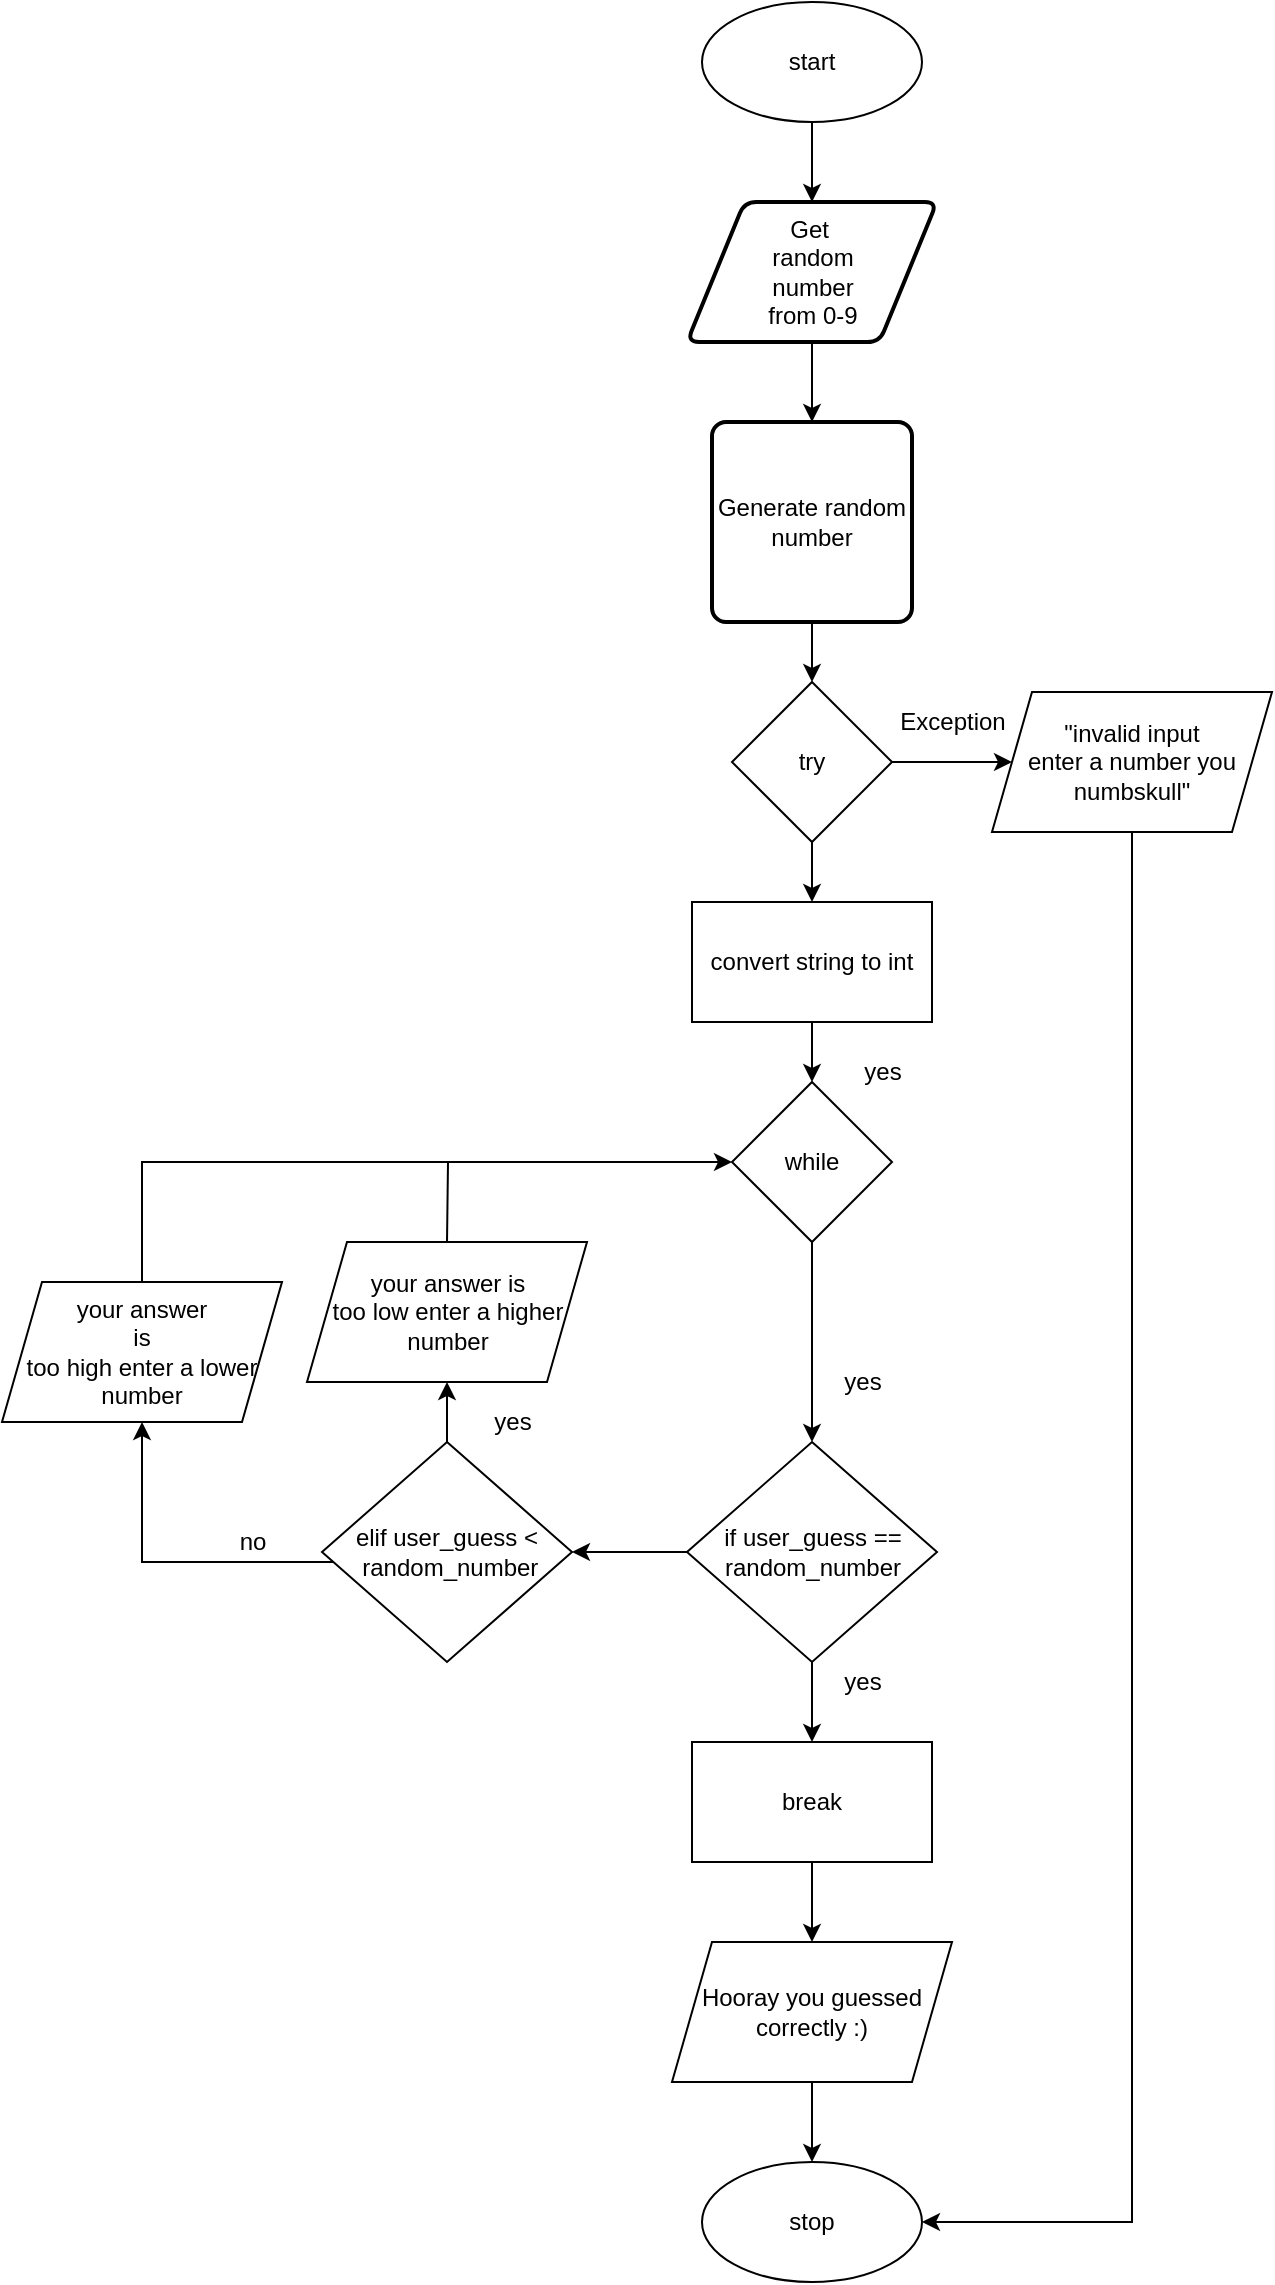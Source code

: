 <mxfile>
    <diagram id="yFI5scYze3rsPK25j4mZ" name="flowchart">
        <mxGraphModel dx="1261" dy="381" grid="1" gridSize="10" guides="1" tooltips="1" connect="1" arrows="1" fold="1" page="1" pageScale="1" pageWidth="827" pageHeight="1169" math="0" shadow="0">
            <root>
                <mxCell id="0"/>
                <mxCell id="1" parent="0"/>
                <mxCell id="5" style="edgeStyle=none;html=1;" edge="1" parent="1" source="2" target="4">
                    <mxGeometry relative="1" as="geometry"/>
                </mxCell>
                <mxCell id="2" value="start" style="ellipse;whiteSpace=wrap;html=1;" vertex="1" parent="1">
                    <mxGeometry x="170" width="110" height="60" as="geometry"/>
                </mxCell>
                <mxCell id="6" style="edgeStyle=none;html=1;" edge="1" parent="1" source="4">
                    <mxGeometry relative="1" as="geometry">
                        <mxPoint x="225" y="210" as="targetPoint"/>
                    </mxGeometry>
                </mxCell>
                <mxCell id="4" value="Get&amp;nbsp; &lt;br&gt;random &lt;br&gt;number &lt;br&gt;from 0-9" style="shape=parallelogram;html=1;strokeWidth=2;perimeter=parallelogramPerimeter;whiteSpace=wrap;rounded=1;arcSize=12;size=0.23;" vertex="1" parent="1">
                    <mxGeometry x="162.5" y="100" width="125" height="70" as="geometry"/>
                </mxCell>
                <mxCell id="10" style="edgeStyle=none;html=1;" edge="1" parent="1" source="8" target="11">
                    <mxGeometry relative="1" as="geometry">
                        <mxPoint x="225" y="380" as="targetPoint"/>
                    </mxGeometry>
                </mxCell>
                <mxCell id="8" value="Generate random number" style="rounded=1;whiteSpace=wrap;html=1;absoluteArcSize=1;arcSize=14;strokeWidth=2;" vertex="1" parent="1">
                    <mxGeometry x="175" y="210" width="100" height="100" as="geometry"/>
                </mxCell>
                <mxCell id="12" style="edgeStyle=none;html=1;entryX=0;entryY=0.5;entryDx=0;entryDy=0;" edge="1" parent="1" source="11" target="14">
                    <mxGeometry relative="1" as="geometry">
                        <mxPoint x="320" y="410" as="targetPoint"/>
                    </mxGeometry>
                </mxCell>
                <mxCell id="15" style="edgeStyle=none;html=1;entryX=0.5;entryY=0;entryDx=0;entryDy=0;" edge="1" parent="1" source="11" target="17">
                    <mxGeometry relative="1" as="geometry">
                        <mxPoint x="225" y="500" as="targetPoint"/>
                    </mxGeometry>
                </mxCell>
                <mxCell id="11" value="try" style="rhombus;whiteSpace=wrap;html=1;" vertex="1" parent="1">
                    <mxGeometry x="185" y="340" width="80" height="80" as="geometry"/>
                </mxCell>
                <mxCell id="13" value="Exception" style="text;html=1;align=center;verticalAlign=middle;resizable=0;points=[];autosize=1;strokeColor=none;fillColor=none;" vertex="1" parent="1">
                    <mxGeometry x="260" y="350" width="70" height="20" as="geometry"/>
                </mxCell>
                <mxCell id="55" style="rounded=0;html=1;entryX=1;entryY=0.5;entryDx=0;entryDy=0;edgeStyle=elbowEdgeStyle;" edge="1" parent="1" source="14" target="51">
                    <mxGeometry relative="1" as="geometry">
                        <mxPoint x="390" y="460" as="targetPoint"/>
                        <Array as="points">
                            <mxPoint x="385" y="610"/>
                            <mxPoint x="360" y="750"/>
                        </Array>
                    </mxGeometry>
                </mxCell>
                <mxCell id="14" value="&quot;invalid input &lt;br&gt;enter a number you numbskull&quot;" style="shape=parallelogram;perimeter=parallelogramPerimeter;whiteSpace=wrap;html=1;fixedSize=1;" vertex="1" parent="1">
                    <mxGeometry x="315" y="345" width="140" height="70" as="geometry"/>
                </mxCell>
                <mxCell id="16" value="yes" style="text;html=1;align=center;verticalAlign=middle;resizable=0;points=[];autosize=1;strokeColor=none;fillColor=none;" vertex="1" parent="1">
                    <mxGeometry x="245" y="525" width="30" height="20" as="geometry"/>
                </mxCell>
                <mxCell id="18" style="edgeStyle=none;html=1;entryX=0.5;entryY=0;entryDx=0;entryDy=0;" edge="1" parent="1" source="17" target="19">
                    <mxGeometry relative="1" as="geometry">
                        <mxPoint x="225" y="600" as="targetPoint"/>
                    </mxGeometry>
                </mxCell>
                <mxCell id="17" value="convert string to int" style="rounded=0;whiteSpace=wrap;html=1;" vertex="1" parent="1">
                    <mxGeometry x="165" y="450" width="120" height="60" as="geometry"/>
                </mxCell>
                <mxCell id="20" style="edgeStyle=none;html=1;" edge="1" parent="1" source="19">
                    <mxGeometry relative="1" as="geometry">
                        <mxPoint x="225" y="720" as="targetPoint"/>
                    </mxGeometry>
                </mxCell>
                <mxCell id="19" value="while" style="rhombus;whiteSpace=wrap;html=1;" vertex="1" parent="1">
                    <mxGeometry x="185" y="540" width="80" height="80" as="geometry"/>
                </mxCell>
                <mxCell id="21" value="yes" style="text;html=1;align=center;verticalAlign=middle;resizable=0;points=[];autosize=1;strokeColor=none;fillColor=none;" vertex="1" parent="1">
                    <mxGeometry x="235" y="680" width="30" height="20" as="geometry"/>
                </mxCell>
                <mxCell id="24" style="edgeStyle=none;html=1;" edge="1" parent="1" source="23">
                    <mxGeometry relative="1" as="geometry">
                        <mxPoint x="225" y="870" as="targetPoint"/>
                    </mxGeometry>
                </mxCell>
                <mxCell id="29" style="edgeStyle=none;html=1;entryX=1;entryY=0.5;entryDx=0;entryDy=0;" edge="1" parent="1" source="23" target="30">
                    <mxGeometry relative="1" as="geometry">
                        <mxPoint x="100" y="775" as="targetPoint"/>
                    </mxGeometry>
                </mxCell>
                <mxCell id="23" value="if user_guess == random_number" style="rhombus;whiteSpace=wrap;html=1;" vertex="1" parent="1">
                    <mxGeometry x="162.5" y="720" width="125" height="110" as="geometry"/>
                </mxCell>
                <mxCell id="25" value="yes" style="text;html=1;align=center;verticalAlign=middle;resizable=0;points=[];autosize=1;strokeColor=none;fillColor=none;" vertex="1" parent="1">
                    <mxGeometry x="235" y="830" width="30" height="20" as="geometry"/>
                </mxCell>
                <mxCell id="27" style="edgeStyle=none;html=1;" edge="1" parent="1" source="26">
                    <mxGeometry relative="1" as="geometry">
                        <mxPoint x="225" y="970" as="targetPoint"/>
                    </mxGeometry>
                </mxCell>
                <mxCell id="26" value="break" style="rounded=0;whiteSpace=wrap;html=1;" vertex="1" parent="1">
                    <mxGeometry x="165" y="870" width="120" height="60" as="geometry"/>
                </mxCell>
                <mxCell id="52" style="edgeStyle=elbowEdgeStyle;rounded=0;elbow=vertical;html=1;entryX=0.5;entryY=0;entryDx=0;entryDy=0;" edge="1" parent="1" source="28" target="51">
                    <mxGeometry relative="1" as="geometry"/>
                </mxCell>
                <mxCell id="28" value="Hooray you guessed correctly :)" style="shape=parallelogram;perimeter=parallelogramPerimeter;whiteSpace=wrap;html=1;fixedSize=1;" vertex="1" parent="1">
                    <mxGeometry x="155" y="970" width="140" height="70" as="geometry"/>
                </mxCell>
                <mxCell id="31" style="edgeStyle=none;html=1;startArrow=none;" edge="1" parent="1" source="32">
                    <mxGeometry relative="1" as="geometry">
                        <mxPoint x="42.5" y="650" as="targetPoint"/>
                    </mxGeometry>
                </mxCell>
                <mxCell id="37" style="edgeStyle=elbowEdgeStyle;elbow=vertical;html=1;entryX=0.5;entryY=1;entryDx=0;entryDy=0;rounded=0;" edge="1" parent="1" source="30" target="35">
                    <mxGeometry relative="1" as="geometry">
                        <mxPoint x="-150" y="775" as="targetPoint"/>
                        <Array as="points">
                            <mxPoint x="-85" y="780"/>
                        </Array>
                    </mxGeometry>
                </mxCell>
                <mxCell id="39" style="edgeStyle=elbowEdgeStyle;rounded=0;elbow=vertical;html=1;" edge="1" parent="1" source="30">
                    <mxGeometry relative="1" as="geometry">
                        <mxPoint x="42.5" y="690" as="targetPoint"/>
                    </mxGeometry>
                </mxCell>
                <mxCell id="30" value="elif user_guess &amp;lt;&lt;br&gt;&amp;nbsp;random_number" style="rhombus;whiteSpace=wrap;html=1;" vertex="1" parent="1">
                    <mxGeometry x="-20" y="720" width="125" height="110" as="geometry"/>
                </mxCell>
                <mxCell id="33" value="yes" style="text;html=1;align=center;verticalAlign=middle;resizable=0;points=[];autosize=1;strokeColor=none;fillColor=none;" vertex="1" parent="1">
                    <mxGeometry x="60" y="700" width="30" height="20" as="geometry"/>
                </mxCell>
                <mxCell id="47" style="edgeStyle=elbowEdgeStyle;rounded=0;elbow=vertical;html=1;entryX=0;entryY=0.5;entryDx=0;entryDy=0;" edge="1" parent="1" source="35" target="19">
                    <mxGeometry relative="1" as="geometry">
                        <Array as="points">
                            <mxPoint x="110" y="580"/>
                            <mxPoint x="40" y="585"/>
                        </Array>
                    </mxGeometry>
                </mxCell>
                <mxCell id="35" value="your answer &lt;br&gt;is &lt;br&gt;too high enter a lower &lt;br&gt;number" style="shape=parallelogram;perimeter=parallelogramPerimeter;whiteSpace=wrap;html=1;fixedSize=1;" vertex="1" parent="1">
                    <mxGeometry x="-180" y="640" width="140" height="70" as="geometry"/>
                </mxCell>
                <mxCell id="32" value="your answer is &lt;br&gt;too low enter a higher number" style="shape=parallelogram;perimeter=parallelogramPerimeter;whiteSpace=wrap;html=1;fixedSize=1;" vertex="1" parent="1">
                    <mxGeometry x="-27.5" y="620" width="140" height="70" as="geometry"/>
                </mxCell>
                <mxCell id="46" value="no" style="text;html=1;align=center;verticalAlign=middle;resizable=0;points=[];autosize=1;strokeColor=none;fillColor=none;" vertex="1" parent="1">
                    <mxGeometry x="-70" y="760" width="30" height="20" as="geometry"/>
                </mxCell>
                <mxCell id="50" value="" style="endArrow=none;html=1;rounded=0;elbow=vertical;entryX=0.5;entryY=0;entryDx=0;entryDy=0;" edge="1" parent="1" target="32">
                    <mxGeometry width="50" height="50" relative="1" as="geometry">
                        <mxPoint x="43" y="580" as="sourcePoint"/>
                        <mxPoint x="90" y="595" as="targetPoint"/>
                    </mxGeometry>
                </mxCell>
                <mxCell id="51" value="stop" style="ellipse;whiteSpace=wrap;html=1;" vertex="1" parent="1">
                    <mxGeometry x="170" y="1080" width="110" height="60" as="geometry"/>
                </mxCell>
            </root>
        </mxGraphModel>
    </diagram>
</mxfile>